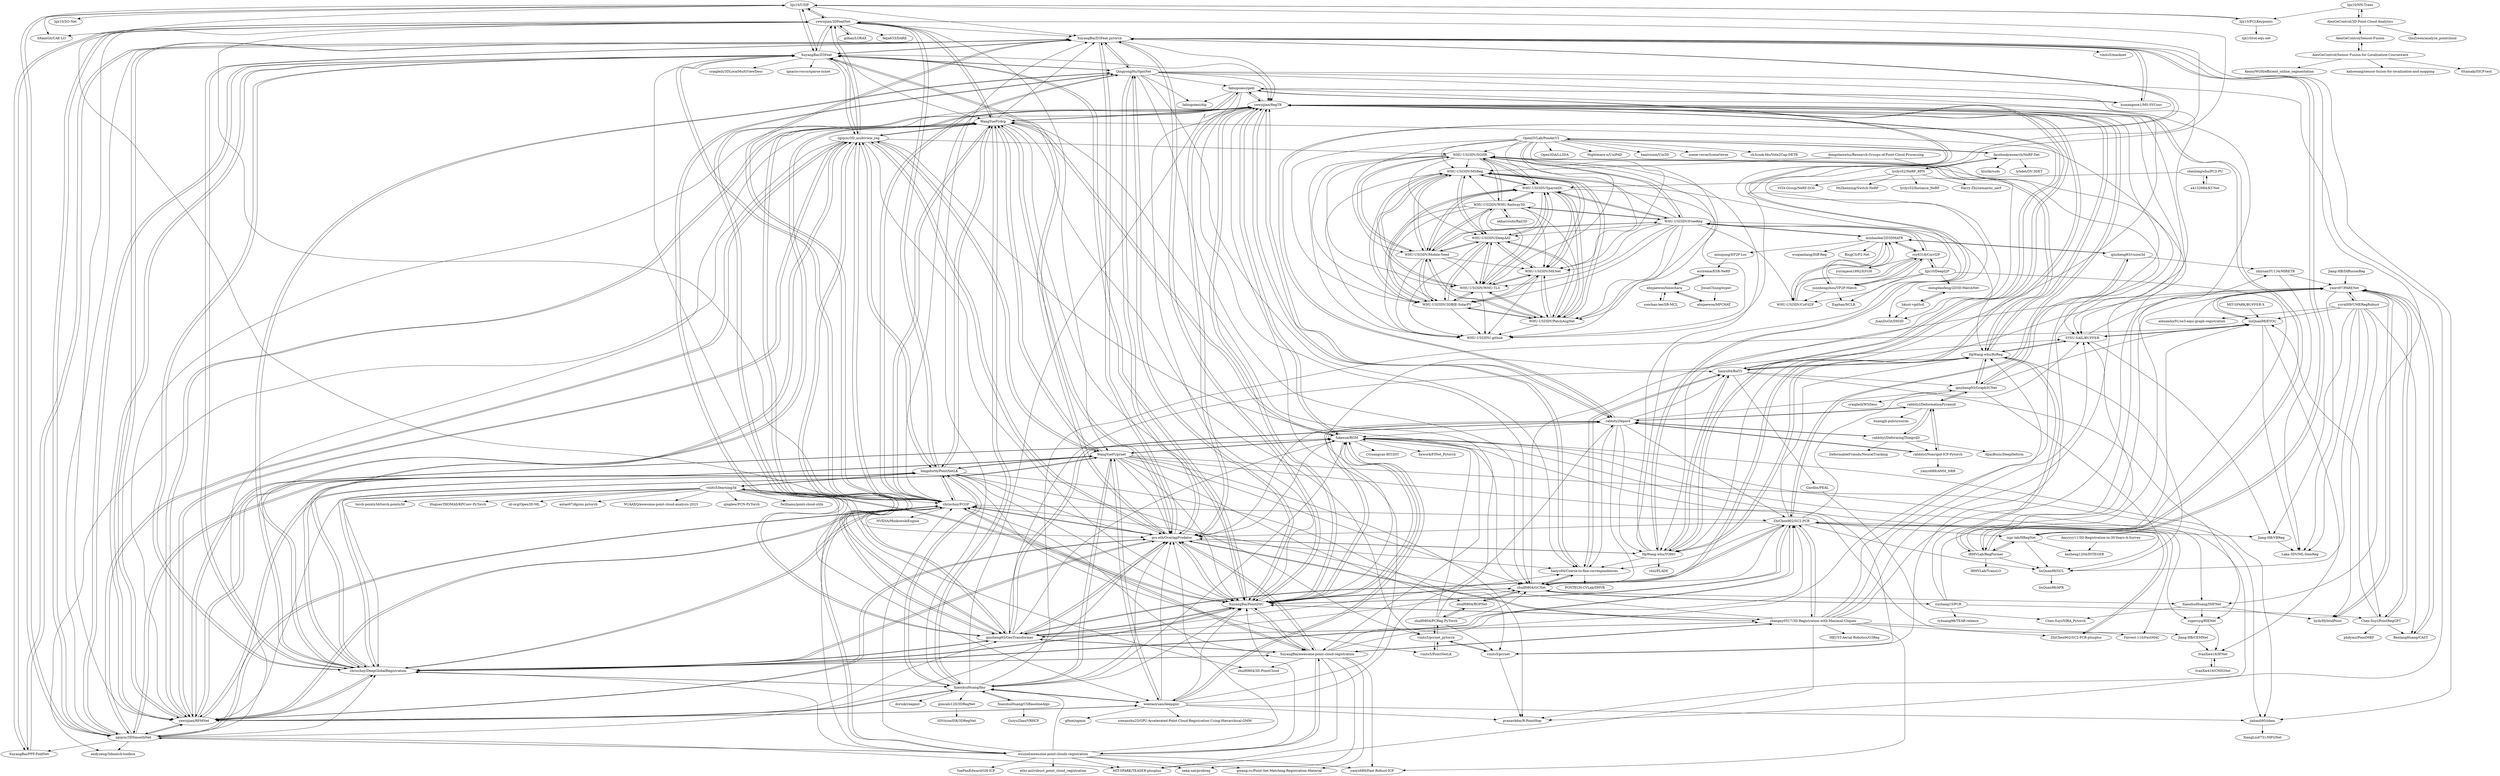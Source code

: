 digraph G {
"lijx10/USIP" -> "yewzijian/3DFeatNet"
"lijx10/USIP" -> "lijx10/PCLKeypoints"
"lijx10/USIP" -> "XuyangBai/D3Feat.pytorch"
"lijx10/USIP" -> "XuyangBai/D3Feat"
"lijx10/USIP" -> "JuanDuGit/DH3D" ["e"=1]
"lijx10/USIP" -> "chrischoy/FCGF"
"lijx10/USIP" -> "lijx10/SO-Net" ["e"=1]
"lijx10/USIP" -> "SRainGit/CAE-LO"
"lijx10/USIP" -> "zgojcic/3DSmoothNet"
"WangYueFt/dcp" -> "hmgoforth/PointNetLK"
"WangYueFt/dcp" -> "WangYueFt/prnet"
"WangYueFt/dcp" -> "yewzijian/RPMNet"
"WangYueFt/dcp" -> "fukexue/RGM"
"WangYueFt/dcp" -> "prs-eth/OverlapPredator"
"WangYueFt/dcp" -> "chrischoy/DeepGlobalRegistration"
"WangYueFt/dcp" -> "yewzijian/3DFeatNet"
"WangYueFt/dcp" -> "yewzijian/RegTR"
"WangYueFt/dcp" -> "chrischoy/FCGF"
"WangYueFt/dcp" -> "XuyangBai/PointDSC"
"WangYueFt/dcp" -> "vinits5/pcrnet"
"WangYueFt/dcp" -> "XiaoshuiHuang/fmr"
"WangYueFt/dcp" -> "XuyangBai/D3Feat.pytorch"
"WangYueFt/dcp" -> "vinits5/pcrnet_pytorch"
"WangYueFt/dcp" -> "zgojcic/3D_multiview_reg"
"WangYueFt/prnet" -> "WangYueFt/dcp"
"WangYueFt/prnet" -> "wentaoyuan/deepgmr"
"WangYueFt/prnet" -> "jiahaoli95/idam"
"WangYueFt/prnet" -> "XiaoshuiHuang/fmr"
"WangYueFt/prnet" -> "fukexue/RGM"
"WangYueFt/prnet" -> "yewzijian/RPMNet"
"WangYueFt/prnet" -> "zhulf0804/ROPNet"
"WangYueFt/prnet" -> "pranavkdm/R-PointHop"
"WangYueFt/prnet" -> "hmgoforth/PointNetLK"
"WangYueFt/prnet" -> "prs-eth/OverlapPredator"
"WangYueFt/prnet" -> "chrischoy/DeepGlobalRegistration"
"WangYueFt/prnet" -> "zhulf0804/GCNet"
"WangYueFt/prnet" -> "XuyangBai/PointDSC"
"WangYueFt/prnet" -> "zgojcic/3D_multiview_reg"
"WangYueFt/prnet" -> "Jiang-HB/CEMNet"
"zgojcic/3DSmoothNet" -> "chrischoy/FCGF"
"zgojcic/3DSmoothNet" -> "andyzeng/3dmatch-toolbox" ["e"=1]
"zgojcic/3DSmoothNet" -> "yewzijian/3DFeatNet"
"zgojcic/3DSmoothNet" -> "zgojcic/3D_multiview_reg"
"zgojcic/3DSmoothNet" -> "hmgoforth/PointNetLK"
"zgojcic/3DSmoothNet" -> "XuyangBai/D3Feat"
"zgojcic/3DSmoothNet" -> "MIT-SPARK/TEASER-plusplus" ["e"=1]
"zgojcic/3DSmoothNet" -> "prs-eth/OverlapPredator"
"zgojcic/3DSmoothNet" -> "yewzijian/RPMNet"
"zgojcic/3DSmoothNet" -> "WangYueFt/dcp"
"zgojcic/3DSmoothNet" -> "chrischoy/DeepGlobalRegistration"
"zgojcic/3DSmoothNet" -> "XuyangBai/D3Feat.pytorch"
"zgojcic/3DSmoothNet" -> "lijx10/USIP"
"zgojcic/3DSmoothNet" -> "XuyangBai/PPF-FoldNet"
"zgojcic/3DSmoothNet" -> "wsunid/awesome-point-clouds-registration"
"hmgoforth/PointNetLK" -> "WangYueFt/dcp"
"hmgoforth/PointNetLK" -> "yewzijian/RPMNet"
"hmgoforth/PointNetLK" -> "yewzijian/3DFeatNet"
"hmgoforth/PointNetLK" -> "WangYueFt/prnet"
"hmgoforth/PointNetLK" -> "chrischoy/DeepGlobalRegistration"
"hmgoforth/PointNetLK" -> "zgojcic/3DSmoothNet"
"hmgoforth/PointNetLK" -> "chrischoy/FCGF"
"hmgoforth/PointNetLK" -> "zgojcic/3D_multiview_reg"
"hmgoforth/PointNetLK" -> "vinits5/pcrnet_pytorch"
"hmgoforth/PointNetLK" -> "XuyangBai/PointDSC"
"hmgoforth/PointNetLK" -> "XiaoshuiHuang/fmr"
"hmgoforth/PointNetLK" -> "prs-eth/OverlapPredator"
"hmgoforth/PointNetLK" -> "vinits5/pcrnet"
"hmgoforth/PointNetLK" -> "vinits5/PointNetLK"
"hmgoforth/PointNetLK" -> "vinits5/learning3d"
"yewzijian/3DFeatNet" -> "gilbaz/LORAX"
"yewzijian/3DFeatNet" -> "lijx10/USIP"
"yewzijian/3DFeatNet" -> "JuanDuGit/DH3D" ["e"=1]
"yewzijian/3DFeatNet" -> "hmgoforth/PointNetLK"
"yewzijian/3DFeatNet" -> "WangYueFt/dcp"
"yewzijian/3DFeatNet" -> "zgojcic/3DSmoothNet"
"yewzijian/3DFeatNet" -> "felja633/DARE" ["e"=1]
"yewzijian/3DFeatNet" -> "XuyangBai/D3Feat"
"yewzijian/3DFeatNet" -> "XuyangBai/PPF-FoldNet"
"yewzijian/3DFeatNet" -> "WangYueFt/prnet"
"yewzijian/3DFeatNet" -> "chrischoy/FCGF"
"yewzijian/3DFeatNet" -> "XuyangBai/D3Feat.pytorch"
"yewzijian/3DFeatNet" -> "yewzijian/RPMNet"
"yewzijian/3DFeatNet" -> "SRainGit/CAE-LO"
"yewzijian/3DFeatNet" -> "zgojcic/3D_multiview_reg"
"goncalo120/3DRegNet" -> "3DVisionISR/3DRegNet"
"vinits5/pcrnet" -> "vinits5/pcrnet_pytorch"
"vinits5/pcrnet" -> "pranavkdm/R-PointHop"
"XuyangBai/PPF-FoldNet" -> "XuyangBai/D3Feat.pytorch"
"XuyangBai/PPF-FoldNet" -> "yewzijian/3DFeatNet"
"chrischoy/FCGF" -> "chrischoy/DeepGlobalRegistration"
"chrischoy/FCGF" -> "prs-eth/OverlapPredator"
"chrischoy/FCGF" -> "XuyangBai/D3Feat"
"chrischoy/FCGF" -> "XuyangBai/PointDSC"
"chrischoy/FCGF" -> "zgojcic/3D_multiview_reg"
"chrischoy/FCGF" -> "zgojcic/3DSmoothNet"
"chrischoy/FCGF" -> "yewzijian/RPMNet"
"chrischoy/FCGF" -> "XuyangBai/D3Feat.pytorch"
"chrischoy/FCGF" -> "qinzheng93/GeoTransformer"
"chrischoy/FCGF" -> "QingyongHu/SpinNet"
"chrischoy/FCGF" -> "yewzijian/RegTR"
"chrischoy/FCGF" -> "WangYueFt/dcp"
"chrischoy/FCGF" -> "NVIDIA/MinkowskiEngine" ["e"=1]
"chrischoy/FCGF" -> "hmgoforth/PointNetLK"
"chrischoy/FCGF" -> "ZhiChen902/SC2-PCR"
"jiahaoli95/idam" -> "XiangLiu0731/MFGNet" ["e"=1]
"chrischoy/DeepGlobalRegistration" -> "chrischoy/FCGF"
"chrischoy/DeepGlobalRegistration" -> "prs-eth/OverlapPredator"
"chrischoy/DeepGlobalRegistration" -> "zgojcic/3D_multiview_reg"
"chrischoy/DeepGlobalRegistration" -> "XuyangBai/PointDSC"
"chrischoy/DeepGlobalRegistration" -> "yewzijian/RPMNet"
"chrischoy/DeepGlobalRegistration" -> "QingyongHu/SpinNet"
"chrischoy/DeepGlobalRegistration" -> "qinzheng93/GeoTransformer"
"chrischoy/DeepGlobalRegistration" -> "XiaoshuiHuang/fmr"
"chrischoy/DeepGlobalRegistration" -> "WangYueFt/dcp"
"chrischoy/DeepGlobalRegistration" -> "XuyangBai/D3Feat.pytorch"
"chrischoy/DeepGlobalRegistration" -> "XuyangBai/awesome-point-cloud-registration"
"chrischoy/DeepGlobalRegistration" -> "hmgoforth/PointNetLK"
"chrischoy/DeepGlobalRegistration" -> "XuyangBai/D3Feat"
"chrischoy/DeepGlobalRegistration" -> "WangYueFt/prnet"
"chrischoy/DeepGlobalRegistration" -> "ZhiChen902/SC2-PCR"
"XuyangBai/D3Feat.pytorch" -> "XuyangBai/D3Feat"
"XuyangBai/D3Feat.pytorch" -> "QingyongHu/SpinNet"
"XuyangBai/D3Feat.pytorch" -> "XuyangBai/PointDSC"
"XuyangBai/D3Feat.pytorch" -> "humanpose1/MS-SVConv"
"XuyangBai/D3Feat.pytorch" -> "XuyangBai/PPF-FoldNet"
"XuyangBai/D3Feat.pytorch" -> "chrischoy/FCGF"
"XuyangBai/D3Feat.pytorch" -> "ispc-lab/HRegNet"
"XuyangBai/D3Feat.pytorch" -> "prs-eth/OverlapPredator"
"XuyangBai/D3Feat.pytorch" -> "XiaoshuiHuang/IMFNet"
"XuyangBai/D3Feat.pytorch" -> "vinits5/masknet"
"XuyangBai/D3Feat.pytorch" -> "yewzijian/RPMNet"
"XuyangBai/D3Feat.pytorch" -> "chrischoy/DeepGlobalRegistration"
"XuyangBai/D3Feat.pytorch" -> "yewzijian/RegTR"
"XuyangBai/D3Feat.pytorch" -> "jiahaoli95/idam"
"XuyangBai/D3Feat.pytorch" -> "rabbityl/lepard"
"AlexGeControl/3D-Point-Cloud-Analytics" -> "lijx10/NN-Trees"
"AlexGeControl/3D-Point-Cloud-Analytics" -> "AlexGeControl/Sensor-Fusion"
"AlexGeControl/3D-Point-Cloud-Analytics" -> "QinZiwen/analyze_pointcloud"
"mengdanfeng/2D3D-MatchNet" -> "hkust-vgd/lcd"
"yewzijian/RPMNet" -> "WangYueFt/dcp"
"yewzijian/RPMNet" -> "prs-eth/OverlapPredator"
"yewzijian/RPMNet" -> "fukexue/RGM"
"yewzijian/RPMNet" -> "chrischoy/FCGF"
"yewzijian/RPMNet" -> "chrischoy/DeepGlobalRegistration"
"yewzijian/RPMNet" -> "zgojcic/3D_multiview_reg"
"yewzijian/RPMNet" -> "WangYueFt/prnet"
"yewzijian/RPMNet" -> "XiaoshuiHuang/fmr"
"yewzijian/RPMNet" -> "hmgoforth/PointNetLK"
"yewzijian/RPMNet" -> "XuyangBai/D3Feat"
"yewzijian/RPMNet" -> "XuyangBai/D3Feat.pytorch"
"yewzijian/RPMNet" -> "yewzijian/RegTR"
"yewzijian/RPMNet" -> "wentaoyuan/deepgmr"
"yewzijian/RPMNet" -> "qinzheng93/GeoTransformer"
"yewzijian/RPMNet" -> "zgojcic/3DSmoothNet"
"zgojcic/3D_multiview_reg" -> "chrischoy/DeepGlobalRegistration"
"zgojcic/3D_multiview_reg" -> "chrischoy/FCGF"
"zgojcic/3D_multiview_reg" -> "yewzijian/RPMNet"
"zgojcic/3D_multiview_reg" -> "prs-eth/OverlapPredator"
"zgojcic/3D_multiview_reg" -> "zgojcic/3DSmoothNet"
"zgojcic/3D_multiview_reg" -> "andyzeng/3dmatch-toolbox" ["e"=1]
"zgojcic/3D_multiview_reg" -> "WangYueFt/prnet"
"zgojcic/3D_multiview_reg" -> "WHU-USI3DV/SGHR"
"zgojcic/3D_multiview_reg" -> "hmgoforth/PointNetLK"
"zgojcic/3D_multiview_reg" -> "WangYueFt/dcp"
"zgojcic/3D_multiview_reg" -> "yewzijian/3DFeatNet"
"zgojcic/3D_multiview_reg" -> "XuyangBai/D3Feat"
"zgojcic/3D_multiview_reg" -> "XuyangBai/PointDSC"
"zgojcic/3D_multiview_reg" -> "wsunid/awesome-point-clouds-registration"
"zgojcic/3D_multiview_reg" -> "XuyangBai/awesome-point-cloud-registration"
"vinits5/pcrnet_pytorch" -> "vinits5/pcrnet"
"vinits5/pcrnet_pytorch" -> "vinits5/PointNetLK"
"vinits5/pcrnet_pytorch" -> "zhulf0804/PCReg.PyTorch"
"wentaoyuan/deepgmr" -> "WangYueFt/prnet"
"wentaoyuan/deepgmr" -> "jiahaoli95/idam"
"wentaoyuan/deepgmr" -> "pranavkdm/R-PointHop"
"wentaoyuan/deepgmr" -> "XiaoshuiHuang/fmr"
"wentaoyuan/deepgmr" -> "fukexue/RGM"
"wentaoyuan/deepgmr" -> "XuyangBai/PointDSC"
"wentaoyuan/deepgmr" -> "gfmei/ogmm"
"wentaoyuan/deepgmr" -> "somanshu25/GPU-Accelerated-Point-Cloud-Registration-Using-Hierarchical-GMM" ["e"=1]
"wentaoyuan/deepgmr" -> "yewzijian/RPMNet"
"wentaoyuan/deepgmr" -> "rabbityl/lepard"
"wentaoyuan/deepgmr" -> "yewzijian/RegTR"
"wentaoyuan/deepgmr" -> "prs-eth/OverlapPredator"
"vinits5/learning3d" -> "XuyangBai/awesome-point-cloud-registration"
"vinits5/learning3d" -> "torch-points3d/torch-points3d" ["e"=1]
"vinits5/learning3d" -> "hmgoforth/PointNetLK"
"vinits5/learning3d" -> "wentaoyuan/deepgmr"
"vinits5/learning3d" -> "yewzijian/RPMNet"
"vinits5/learning3d" -> "prs-eth/OverlapPredator"
"vinits5/learning3d" -> "chrischoy/DeepGlobalRegistration"
"vinits5/learning3d" -> "HuguesTHOMAS/KPConv-PyTorch" ["e"=1]
"vinits5/learning3d" -> "zhulf0804/3D-PointCloud" ["e"=1]
"vinits5/learning3d" -> "chrischoy/FCGF"
"vinits5/learning3d" -> "isl-org/Open3D-ML" ["e"=1]
"vinits5/learning3d" -> "antao97/dgcnn.pytorch" ["e"=1]
"vinits5/learning3d" -> "NUAAXQ/awesome-point-cloud-analysis-2023" ["e"=1]
"vinits5/learning3d" -> "qinglew/PCN-PyTorch" ["e"=1]
"vinits5/learning3d" -> "fwilliams/point-cloud-utils" ["e"=1]
"qinzheng93/vision3d" -> "minhaolee/2D3DMATR"
"qinzheng93/vision3d" -> "qinzheng93/GraphSCNet"
"qinzheng93/vision3d" -> "zhiyuanYU134/MIRETR"
"XuyangBai/D3Feat" -> "XuyangBai/D3Feat.pytorch"
"XuyangBai/D3Feat" -> "chrischoy/FCGF"
"XuyangBai/D3Feat" -> "QingyongHu/SpinNet"
"XuyangBai/D3Feat" -> "XuyangBai/PointDSC"
"XuyangBai/D3Feat" -> "yewzijian/RPMNet"
"XuyangBai/D3Feat" -> "yewzijian/3DFeatNet"
"XuyangBai/D3Feat" -> "prs-eth/OverlapPredator"
"XuyangBai/D3Feat" -> "chrischoy/DeepGlobalRegistration"
"XuyangBai/D3Feat" -> "zgojcic/3DSmoothNet"
"XuyangBai/D3Feat" -> "lijx10/USIP"
"XuyangBai/D3Feat" -> "craigleili/3DLocalMultiViewDesc"
"XuyangBai/D3Feat" -> "yewzijian/RegTR"
"XuyangBai/D3Feat" -> "zgojcic/3D_multiview_reg"
"XuyangBai/D3Feat" -> "ignacio-rocco/sparse-ncnet" ["e"=1]
"XuyangBai/D3Feat" -> "WangYueFt/dcp"
"dongzhenwhu/Research-Groups-of-Point-Cloud-Processing" -> "WHU-USI3DV/MSReg"
"dongzhenwhu/Research-Groups-of-Point-Cloud-Processing" -> "HpWang-whu/YOHO"
"XiaoshuiHuang/fmr" -> "XiaoshuiHuang/CSBaselineAlgo"
"XiaoshuiHuang/fmr" -> "WangYueFt/prnet"
"XiaoshuiHuang/fmr" -> "wentaoyuan/deepgmr"
"XiaoshuiHuang/fmr" -> "yewzijian/RPMNet"
"XiaoshuiHuang/fmr" -> "chrischoy/DeepGlobalRegistration"
"XiaoshuiHuang/fmr" -> "XuyangBai/PointDSC"
"XiaoshuiHuang/fmr" -> "yewzijian/RegTR"
"XiaoshuiHuang/fmr" -> "prs-eth/OverlapPredator"
"XiaoshuiHuang/fmr" -> "WangYueFt/dcp"
"XiaoshuiHuang/fmr" -> "liuQuan98/EYOC"
"XiaoshuiHuang/fmr" -> "XuyangBai/D3Feat.pytorch"
"XiaoshuiHuang/fmr" -> "fukexue/RGM"
"XiaoshuiHuang/fmr" -> "goncalo120/3DRegNet"
"XiaoshuiHuang/fmr" -> "dornik/reagent"
"XiaoshuiHuang/fmr" -> "hmgoforth/PointNetLK"
"vinits5/PointNetLK" -> "vinits5/pcrnet_pytorch"
"wsunid/awesome-point-clouds-registration" -> "XuyangBai/awesome-point-cloud-registration"
"wsunid/awesome-point-clouds-registration" -> "XuyangBai/PointDSC"
"wsunid/awesome-point-clouds-registration" -> "chrischoy/DeepGlobalRegistration"
"wsunid/awesome-point-clouds-registration" -> "gwang-cv/Point-Set-Matching-Registration-Material" ["e"=1]
"wsunid/awesome-point-clouds-registration" -> "prs-eth/OverlapPredator"
"wsunid/awesome-point-clouds-registration" -> "chrischoy/FCGF"
"wsunid/awesome-point-clouds-registration" -> "zgojcic/3DSmoothNet"
"wsunid/awesome-point-clouds-registration" -> "ethz-asl/robust_point_cloud_registration" ["e"=1]
"wsunid/awesome-point-clouds-registration" -> "zgojcic/3D_multiview_reg"
"wsunid/awesome-point-clouds-registration" -> "MIT-SPARK/TEASER-plusplus" ["e"=1]
"wsunid/awesome-point-clouds-registration" -> "XiaoshuiHuang/fmr"
"wsunid/awesome-point-clouds-registration" -> "XuyangBai/D3Feat"
"wsunid/awesome-point-clouds-registration" -> "neka-nat/probreg" ["e"=1]
"wsunid/awesome-point-clouds-registration" -> "YuePanEdward/GH-ICP" ["e"=1]
"wsunid/awesome-point-clouds-registration" -> "yaoyx689/Fast-Robust-ICP" ["e"=1]
"hkust-vgd/lcd" -> "mengdanfeng/2D3D-MatchNet"
"hkust-vgd/lcd" -> "JuanDuGit/DH3D" ["e"=1]
"lijx10/NN-Trees" -> "AlexGeControl/3D-Point-Cloud-Analytics"
"lijx10/NN-Trees" -> "lijx10/PCLKeypoints"
"lijx10/PCLKeypoints" -> "lijx10/USIP"
"lijx10/PCLKeypoints" -> "lijx10/rot-equ-net"
"XuyangBai/awesome-point-cloud-registration" -> "qinzheng93/GeoTransformer"
"XuyangBai/awesome-point-cloud-registration" -> "zhangxy0517/3D-Registration-with-Maximal-Cliques"
"XuyangBai/awesome-point-cloud-registration" -> "prs-eth/OverlapPredator"
"XuyangBai/awesome-point-cloud-registration" -> "MIT-SPARK/TEASER-plusplus" ["e"=1]
"XuyangBai/awesome-point-cloud-registration" -> "chrischoy/DeepGlobalRegistration"
"XuyangBai/awesome-point-cloud-registration" -> "XuyangBai/PointDSC"
"XuyangBai/awesome-point-cloud-registration" -> "yewzijian/RegTR"
"XuyangBai/awesome-point-cloud-registration" -> "wsunid/awesome-point-clouds-registration"
"XuyangBai/awesome-point-cloud-registration" -> "neka-nat/probreg" ["e"=1]
"XuyangBai/awesome-point-cloud-registration" -> "chrischoy/FCGF"
"XuyangBai/awesome-point-cloud-registration" -> "ZhiChen902/SC2-PCR"
"XuyangBai/awesome-point-cloud-registration" -> "gwang-cv/Point-Set-Matching-Registration-Material" ["e"=1]
"XuyangBai/awesome-point-cloud-registration" -> "zhulf0804/3D-PointCloud" ["e"=1]
"XuyangBai/awesome-point-cloud-registration" -> "vinits5/learning3d"
"XuyangBai/awesome-point-cloud-registration" -> "yaoyx689/Fast-Robust-ICP" ["e"=1]
"QingyongHu/SpinNet" -> "prs-eth/OverlapPredator"
"QingyongHu/SpinNet" -> "XuyangBai/D3Feat.pytorch"
"QingyongHu/SpinNet" -> "XuyangBai/PointDSC"
"QingyongHu/SpinNet" -> "XuyangBai/D3Feat"
"QingyongHu/SpinNet" -> "chrischoy/DeepGlobalRegistration"
"QingyongHu/SpinNet" -> "qinzheng93/GeoTransformer"
"QingyongHu/SpinNet" -> "chrischoy/FCGF"
"QingyongHu/SpinNet" -> "SYSU-SAIL/BUFFER"
"QingyongHu/SpinNet" -> "yewzijian/RegTR"
"QingyongHu/SpinNet" -> "haoyu94/Coarse-to-fine-correspondences"
"QingyongHu/SpinNet" -> "HpWang-whu/YOHO"
"QingyongHu/SpinNet" -> "fabiopoiesi/gedi"
"QingyongHu/SpinNet" -> "fabiopoiesi/dip"
"QingyongHu/SpinNet" -> "pranavkdm/R-PointHop"
"QingyongHu/SpinNet" -> "zhulf0804/GCNet"
"prs-eth/OverlapPredator" -> "qinzheng93/GeoTransformer"
"prs-eth/OverlapPredator" -> "XuyangBai/PointDSC"
"prs-eth/OverlapPredator" -> "chrischoy/DeepGlobalRegistration"
"prs-eth/OverlapPredator" -> "yewzijian/RegTR"
"prs-eth/OverlapPredator" -> "chrischoy/FCGF"
"prs-eth/OverlapPredator" -> "QingyongHu/SpinNet"
"prs-eth/OverlapPredator" -> "yewzijian/RPMNet"
"prs-eth/OverlapPredator" -> "zhangxy0517/3D-Registration-with-Maximal-Cliques"
"prs-eth/OverlapPredator" -> "XuyangBai/awesome-point-cloud-registration"
"prs-eth/OverlapPredator" -> "zgojcic/3D_multiview_reg"
"prs-eth/OverlapPredator" -> "XuyangBai/D3Feat.pytorch"
"prs-eth/OverlapPredator" -> "WangYueFt/dcp"
"prs-eth/OverlapPredator" -> "haoyu94/Coarse-to-fine-correspondences"
"prs-eth/OverlapPredator" -> "HpWang-whu/YOHO"
"prs-eth/OverlapPredator" -> "XuyangBai/D3Feat"
"XuyangBai/PointDSC" -> "prs-eth/OverlapPredator"
"XuyangBai/PointDSC" -> "yewzijian/RegTR"
"XuyangBai/PointDSC" -> "ZhiChen902/SC2-PCR"
"XuyangBai/PointDSC" -> "chrischoy/DeepGlobalRegistration"
"XuyangBai/PointDSC" -> "qinzheng93/GeoTransformer"
"XuyangBai/PointDSC" -> "XuyangBai/D3Feat.pytorch"
"XuyangBai/PointDSC" -> "chrischoy/FCGF"
"XuyangBai/PointDSC" -> "zhangxy0517/3D-Registration-with-Maximal-Cliques"
"XuyangBai/PointDSC" -> "QingyongHu/SpinNet"
"XuyangBai/PointDSC" -> "XuyangBai/D3Feat"
"XuyangBai/PointDSC" -> "SYSU-SAIL/BUFFER"
"XuyangBai/PointDSC" -> "zhulf0804/GCNet"
"XuyangBai/PointDSC" -> "rabbityl/lepard"
"XuyangBai/PointDSC" -> "fukexue/RGM"
"XuyangBai/PointDSC" -> "XuyangBai/awesome-point-cloud-registration"
"fabiopoiesi/gedi" -> "humanpose1/MS-SVConv"
"fabiopoiesi/gedi" -> "HpWang-whu/YOHO"
"fabiopoiesi/gedi" -> "yewzijian/RegTR"
"fabiopoiesi/gedi" -> "zhulf0804/GCNet"
"fabiopoiesi/gedi" -> "fabiopoiesi/dip"
"fabiopoiesi/gedi" -> "qinzheng93/GeoTransformer"
"fabiopoiesi/gedi" -> "IRMVLab/RegFormer"
"fabiopoiesi/gedi" -> "XuyangBai/PointDSC"
"HpWang-whu/YOHO" -> "HpWang-whu/RoReg"
"HpWang-whu/YOHO" -> "haoyu94/RoITr"
"HpWang-whu/YOHO" -> "fabiopoiesi/gedi"
"HpWang-whu/YOHO" -> "yewzijian/RegTR"
"HpWang-whu/YOHO" -> "WHU-USI3DV/MSReg"
"HpWang-whu/YOHO" -> "chsl/PLADE" ["e"=1]
"HpWang-whu/YOHO" -> "WHU-USI3DV/SGHR"
"HpWang-whu/YOHO" -> "prs-eth/OverlapPredator"
"HpWang-whu/YOHO" -> "haoyu94/Coarse-to-fine-correspondences"
"fukexue/RGM" -> "pranavkdm/R-PointHop"
"fukexue/RGM" -> "yewzijian/RegTR"
"fukexue/RGM" -> "yewzijian/RPMNet"
"fukexue/RGM" -> "WangYueFt/prnet"
"fukexue/RGM" -> "wentaoyuan/deepgmr"
"fukexue/RGM" -> "WangYueFt/dcp"
"fukexue/RGM" -> "CGuangyan-BIT/DIT"
"fukexue/RGM" -> "XuyangBai/PointDSC"
"fukexue/RGM" -> "jiahaoli95/idam"
"fukexue/RGM" -> "zhulf0804/GCNet"
"fukexue/RGM" -> "supersyq/RIENet"
"fukexue/RGM" -> "prs-eth/OverlapPredator"
"fukexue/RGM" -> "hxwork/FINet_Pytorch" ["e"=1]
"fukexue/RGM" -> "vinits5/pcrnet"
"fukexue/RGM" -> "XiaoshuiHuang/IMFNet"
"ispc-lab/HRegNet" -> "liuQuan98/GCL"
"ispc-lab/HRegNet" -> "IRMVLab/RegFormer"
"ispc-lab/HRegNet" -> "kezheng1204/INTEGER"
"ispc-lab/HRegNet" -> "XuyangBai/D3Feat.pytorch"
"lijx10/DeepI2P" -> "rsy6318/CorrI2P"
"lijx10/DeepI2P" -> "WHU-USI3DV/CoFiI2P"
"lijx10/DeepI2P" -> "mengdanfeng/2D3D-MatchNet"
"lijx10/DeepI2P" -> "junshengzhou/VP2P-Match"
"lijx10/DeepI2P" -> "ispc-lab/HRegNet"
"lijx10/DeepI2P" -> "WHU-USI3DV/FreeReg"
"zhulf0804/PCReg.PyTorch" -> "zhulf0804/ROPNet"
"zhulf0804/PCReg.PyTorch" -> "vinits5/pcrnet_pytorch"
"zhulf0804/PCReg.PyTorch" -> "zhulf0804/GCNet"
"zhulf0804/PCReg.PyTorch" -> "WangYueFt/dcp"
"zhulf0804/PCReg.PyTorch" -> "vinits5/pcrnet"
"zhulf0804/PCReg.PyTorch" -> "fukexue/RGM"
"rabbityl/DeformingThings4D" -> "rabbityl/lepard"
"rabbityl/DeformingThings4D" -> "rabbityl/DeformationPyramid"
"rabbityl/DeformingThings4D" -> "AljazBozic/DeepDeform" ["e"=1]
"rabbityl/DeformingThings4D" -> "rabbityl/Nonrigid-ICP-Pytorch"
"rabbityl/DeformingThings4D" -> "DeformableFriends/NeuralTracking" ["e"=1]
"AlexGeControl/Sensor-Fusion" -> "AlexGeControl/Sensor-Fusion-for-Localization-Courseware"
"XiaoshuiHuang/CSBaselineAlgo" -> "XiaoshuiHuang/fmr"
"XiaoshuiHuang/CSBaselineAlgo" -> "GuiyuZhao/VRHCF"
"humanpose1/MS-SVConv" -> "fabiopoiesi/gedi"
"humanpose1/MS-SVConv" -> "XuyangBai/D3Feat.pytorch"
"Jiang-HB/CEMNet" -> "IvanXie416/IFNet"
"haoyu94/Coarse-to-fine-correspondences" -> "haoyu94/RoITr"
"haoyu94/Coarse-to-fine-correspondences" -> "POSTECH-CVLab/DHVR" ["e"=1]
"haoyu94/Coarse-to-fine-correspondences" -> "yewzijian/RegTR"
"haoyu94/Coarse-to-fine-correspondences" -> "zhulf0804/GCNet"
"rabbityl/lepard" -> "rabbityl/DeformationPyramid"
"rabbityl/lepard" -> "rabbityl/Nonrigid-ICP-Pytorch"
"rabbityl/lepard" -> "rabbityl/DeformingThings4D"
"rabbityl/lepard" -> "yewzijian/RegTR"
"rabbityl/lepard" -> "XuyangBai/PointDSC"
"rabbityl/lepard" -> "haoyu94/Coarse-to-fine-correspondences"
"rabbityl/lepard" -> "qinzheng93/GeoTransformer"
"rabbityl/lepard" -> "zhulf0804/GCNet"
"rabbityl/lepard" -> "haoyu94/RoITr"
"rabbityl/lepard" -> "prs-eth/OverlapPredator"
"rabbityl/lepard" -> "XuyangBai/D3Feat.pytorch"
"rabbityl/lepard" -> "qinzheng93/GraphSCNet"
"rabbityl/lepard" -> "HpWang-whu/YOHO"
"rabbityl/lepard" -> "fukexue/RGM"
"rabbityl/lepard" -> "ZhiChen902/SC2-PCR"
"ZhiChen902/SC2-PCR" -> "zhangxy0517/3D-Registration-with-Maximal-Cliques"
"ZhiChen902/SC2-PCR" -> "ZhiChen902/SC2-PCR-plusplus"
"ZhiChen902/SC2-PCR" -> "XuyangBai/PointDSC"
"ZhiChen902/SC2-PCR" -> "yewzijian/RegTR"
"ZhiChen902/SC2-PCR" -> "liuQuan98/GCL"
"ZhiChen902/SC2-PCR" -> "Jiang-HB/VBReg"
"ZhiChen902/SC2-PCR" -> "Forrest-110/FastMAC" ["e"=1]
"ZhiChen902/SC2-PCR" -> "SYSU-SAIL/BUFFER"
"ZhiChen902/SC2-PCR" -> "qinzheng93/GeoTransformer"
"ZhiChen902/SC2-PCR" -> "zhulf0804/GCNet"
"ZhiChen902/SC2-PCR" -> "haoyu94/Coarse-to-fine-correspondences"
"ZhiChen902/SC2-PCR" -> "HpWang-whu/RoReg"
"ZhiChen902/SC2-PCR" -> "prs-eth/OverlapPredator"
"ZhiChen902/SC2-PCR" -> "ispc-lab/HRegNet"
"ZhiChen902/SC2-PCR" -> "chrischoy/DeepGlobalRegistration"
"yewzijian/RegTR" -> "prs-eth/OverlapPredator"
"yewzijian/RegTR" -> "XuyangBai/PointDSC"
"yewzijian/RegTR" -> "fukexue/RGM"
"yewzijian/RegTR" -> "qinzheng93/GeoTransformer"
"yewzijian/RegTR" -> "ZhiChen902/SC2-PCR"
"yewzijian/RegTR" -> "zhulf0804/GCNet"
"yewzijian/RegTR" -> "SYSU-SAIL/BUFFER"
"yewzijian/RegTR" -> "rabbityl/lepard"
"yewzijian/RegTR" -> "haoyu94/Coarse-to-fine-correspondences"
"yewzijian/RegTR" -> "HpWang-whu/RoReg"
"yewzijian/RegTR" -> "haoyu94/RoITr"
"yewzijian/RegTR" -> "IRMVLab/RegFormer"
"yewzijian/RegTR" -> "HpWang-whu/YOHO"
"yewzijian/RegTR" -> "fabiopoiesi/gedi"
"yewzijian/RegTR" -> "WangYueFt/dcp"
"qinzheng93/GeoTransformer" -> "prs-eth/OverlapPredator"
"qinzheng93/GeoTransformer" -> "zhangxy0517/3D-Registration-with-Maximal-Cliques"
"qinzheng93/GeoTransformer" -> "XuyangBai/awesome-point-cloud-registration"
"qinzheng93/GeoTransformer" -> "XuyangBai/PointDSC"
"qinzheng93/GeoTransformer" -> "yewzijian/RegTR"
"qinzheng93/GeoTransformer" -> "chrischoy/DeepGlobalRegistration"
"qinzheng93/GeoTransformer" -> "chrischoy/FCGF"
"qinzheng93/GeoTransformer" -> "ZhiChen902/SC2-PCR"
"qinzheng93/GeoTransformer" -> "QingyongHu/SpinNet"
"qinzheng93/GeoTransformer" -> "rabbityl/lepard"
"qinzheng93/GeoTransformer" -> "fabiopoiesi/gedi"
"qinzheng93/GeoTransformer" -> "fukexue/RGM"
"qinzheng93/GeoTransformer" -> "haoyu94/RoITr"
"qinzheng93/GeoTransformer" -> "zhulf0804/GCNet"
"qinzheng93/GeoTransformer" -> "haoyu94/Coarse-to-fine-correspondences"
"rabbityl/DeformationPyramid" -> "rabbityl/Nonrigid-ICP-Pytorch"
"rabbityl/DeformationPyramid" -> "rabbityl/lepard"
"rabbityl/DeformationPyramid" -> "qinzheng93/GraphSCNet"
"rabbityl/DeformationPyramid" -> "rabbityl/DeformingThings4D"
"rabbityl/DeformationPyramid" -> "huangjh-pub/synorim" ["e"=1]
"zhulf0804/ROPNet" -> "zhulf0804/GCNet"
"zhulf0804/ROPNet" -> "zhulf0804/PCReg.PyTorch"
"zhulf0804/GCNet" -> "zhulf0804/ROPNet"
"zhulf0804/GCNet" -> "yewzijian/RegTR"
"zhulf0804/GCNet" -> "haoyu94/Coarse-to-fine-correspondences"
"zhulf0804/GCNet" -> "XuyangBai/PointDSC"
"zhulf0804/GCNet" -> "yxzhang15/PCR"
"zhulf0804/GCNet" -> "yaorz97/PARENet"
"zhulf0804/GCNet" -> "XiaoshuiHuang/IMFNet"
"rabbityl/Nonrigid-ICP-Pytorch" -> "rabbityl/DeformationPyramid"
"rabbityl/Nonrigid-ICP-Pytorch" -> "rabbityl/lepard"
"rabbityl/Nonrigid-ICP-Pytorch" -> "yaoyx689/AMM_NRR" ["e"=1]
"AlexGeControl/Sensor-Fusion-for-Localization-Courseware" -> "kahowang/sensor-fusion-for-localization-and-mapping" ["e"=1]
"AlexGeControl/Sensor-Fusion-for-Localization-Courseware" -> "AlexGeControl/Sensor-Fusion"
"AlexGeControl/Sensor-Fusion-for-Localization-Courseware" -> "tttamaki/SICP-test"
"AlexGeControl/Sensor-Fusion-for-Localization-Courseware" -> "KennyWGH/efficient_online_segmentation" ["e"=1]
"supersyq/RIENet" -> "Jiang-HB/CEMNet"
"supersyq/RIENet" -> "IvanXie416/IFNet"
"chenlongwhu/PC2-PU" -> "a4152684/KT-Net"
"chenlongwhu/PC2-PU" -> "WHU-USI3DV/SparseDC"
"HpWang-whu/RoReg" -> "HpWang-whu/YOHO"
"HpWang-whu/RoReg" -> "WHU-USI3DV/SGHR"
"HpWang-whu/RoReg" -> "liuQuan98/GCL"
"HpWang-whu/RoReg" -> "haoyu94/RoITr"
"HpWang-whu/RoReg" -> "SYSU-SAIL/BUFFER"
"HpWang-whu/RoReg" -> "qinzheng93/GraphSCNet"
"HpWang-whu/RoReg" -> "IRMVLab/RegFormer"
"HpWang-whu/RoReg" -> "yewzijian/RegTR"
"qinzheng93/GraphSCNet" -> "rabbityl/DeformationPyramid"
"qinzheng93/GraphSCNet" -> "liuQuan98/GCL"
"qinzheng93/GraphSCNet" -> "craigleili/WSDesc"
"qinzheng93/GraphSCNet" -> "liuQuan98/EYOC"
"qinzheng93/GraphSCNet" -> "qinzheng93/vision3d"
"qinzheng93/GraphSCNet" -> "HpWang-whu/RoReg"
"minhaolee/2D3DMATR" -> "WHU-USI3DV/CoFiI2P"
"minhaolee/2D3DMATR" -> "junshengzhou/VP2P-Match"
"minhaolee/2D3DMATR" -> "qinzheng93/vision3d"
"minhaolee/2D3DMATR" -> "rsy6318/CorrI2P"
"minhaolee/2D3DMATR" -> "wuqianliang/Diff-Reg"
"minhaolee/2D3DMATR" -> "WHU-USI3DV/FreeReg"
"minhaolee/2D3DMATR" -> "minnjung/EP2P-Loc"
"minhaolee/2D3DMATR" -> "BingCS/P2-Net"
"XiaoshuiHuang/IMFNet" -> "supersyq/RIENet"
"XiaoshuiHuang/IMFNet" -> "Chen-Suyi/SIRA_Pytorch"
"XiaoshuiHuang/IMFNet" -> "liyih/HybridPoint"
"rsy6318/CorrI2P" -> "lijx10/DeepI2P"
"rsy6318/CorrI2P" -> "WHU-USI3DV/CoFiI2P"
"rsy6318/CorrI2P" -> "junshengzhou/VP2P-Match"
"rsy6318/CorrI2P" -> "Eaphan/NCLR"
"rsy6318/CorrI2P" -> "yurimjeon1892/EFGH"
"rsy6318/CorrI2P" -> "WHU-USI3DV/FreeReg"
"rsy6318/CorrI2P" -> "minhaolee/2D3DMATR"
"a4152684/KT-Net" -> "chenlongwhu/PC2-PU"
"facebookresearch/NeRF-Det" -> "lyhdet/OV-3DET" ["e"=1]
"facebookresearch/NeRF-Det" -> "lyclyc52/NeRF_RPN"
"facebookresearch/NeRF-Det" -> "hturki/suds" ["e"=1]
"facebookresearch/NeRF-Det" -> "OpenGVLab/PonderV2"
"zhangxy0517/3D-Registration-with-Maximal-Cliques" -> "ZhiChen902/SC2-PCR"
"zhangxy0517/3D-Registration-with-Maximal-Cliques" -> "qinzheng93/GeoTransformer"
"zhangxy0517/3D-Registration-with-Maximal-Cliques" -> "Forrest-110/FastMAC" ["e"=1]
"zhangxy0517/3D-Registration-with-Maximal-Cliques" -> "XuyangBai/PointDSC"
"zhangxy0517/3D-Registration-with-Maximal-Cliques" -> "prs-eth/OverlapPredator"
"zhangxy0517/3D-Registration-with-Maximal-Cliques" -> "XuyangBai/awesome-point-cloud-registration"
"zhangxy0517/3D-Registration-with-Maximal-Cliques" -> "yewzijian/RegTR"
"zhangxy0517/3D-Registration-with-Maximal-Cliques" -> "WHU-USI3DV/SGHR"
"zhangxy0517/3D-Registration-with-Maximal-Cliques" -> "MIT-SPARK/TEASER-plusplus" ["e"=1]
"zhangxy0517/3D-Registration-with-Maximal-Cliques" -> "HKUST-Aerial-Robotics/G3Reg" ["e"=1]
"zhangxy0517/3D-Registration-with-Maximal-Cliques" -> "HpWang-whu/RoReg"
"zhangxy0517/3D-Registration-with-Maximal-Cliques" -> "chrischoy/FCGF"
"zhangxy0517/3D-Registration-with-Maximal-Cliques" -> "SYSU-SAIL/BUFFER"
"zhangxy0517/3D-Registration-with-Maximal-Cliques" -> "yaoyx689/Fast-Robust-ICP" ["e"=1]
"zhangxy0517/3D-Registration-with-Maximal-Cliques" -> "ZhiChen902/SC2-PCR-plusplus"
"Jiang-HB/VBReg" -> "Laka-3DV/ML-SemReg"
"haoyu94/RoITr" -> "haoyu94/Coarse-to-fine-correspondences"
"haoyu94/RoITr" -> "HpWang-whu/RoReg"
"haoyu94/RoITr" -> "Gardlin/PEAL"
"haoyu94/RoITr" -> "HpWang-whu/YOHO"
"haoyu94/RoITr" -> "yaorz97/PARENet"
"haoyu94/RoITr" -> "qinzheng93/GraphSCNet"
"haoyu94/RoITr" -> "supersyq/RIENet"
"haoyu94/RoITr" -> "yewzijian/RegTR"
"SYSU-SAIL/BUFFER" -> "liuQuan98/EYOC"
"SYSU-SAIL/BUFFER" -> "Jiang-HB/VBReg"
"SYSU-SAIL/BUFFER" -> "HpWang-whu/RoReg"
"SYSU-SAIL/BUFFER" -> "yaorz97/PARENet"
"WHU-USI3DV/SGHR" -> "WHU-USI3DV/WHU-TLS"
"WHU-USI3DV/SGHR" -> "WHU-USI3DV/MSReg"
"WHU-USI3DV/SGHR" -> "WHU-USI3DV/PatchAugNet"
"WHU-USI3DV/SGHR" -> "WHU-USI3DV/3DBIE-SolarPV"
"WHU-USI3DV/SGHR" -> "WHU-USI3DV/FreeReg"
"WHU-USI3DV/SGHR" -> "WHU-USI3DV/MENet"
"WHU-USI3DV/SGHR" -> "WHU-USI3DV/SparseDC"
"WHU-USI3DV/SGHR" -> "WHU-USI3DV/Mobile-Seed"
"WHU-USI3DV/SGHR" -> "WHU-USI3DV/DeepAAT"
"WHU-USI3DV/SGHR" -> "WHU-USI3DV/WHU-Railway3D"
"WHU-USI3DV/SGHR" -> "WHU-USI3DV/.github"
"WHU-USI3DV/SGHR" -> "HpWang-whu/RoReg"
"WHU-USI3DV/SGHR" -> "SYSU-SAIL/BUFFER"
"IRMVLab/RegFormer" -> "ispc-lab/HRegNet"
"IRMVLab/RegFormer" -> "liuQuan98/EYOC"
"IRMVLab/RegFormer" -> "HpWang-whu/RoReg"
"IRMVLab/RegFormer" -> "SYSU-SAIL/BUFFER"
"IRMVLab/RegFormer" -> "liuQuan98/GCL"
"IRMVLab/RegFormer" -> "yewzijian/RegTR"
"IRMVLab/RegFormer" -> "IRMVLab/TransLO"
"ZhiChen902/SC2-PCR-plusplus" -> "ZhiChen902/SC2-PCR"
"WHU-USI3DV/MENet" -> "WHU-USI3DV/WHU-TLS"
"WHU-USI3DV/MENet" -> "WHU-USI3DV/PatchAugNet"
"WHU-USI3DV/MENet" -> "WHU-USI3DV/DeepAAT"
"WHU-USI3DV/MENet" -> "WHU-USI3DV/.github"
"WHU-USI3DV/MENet" -> "WHU-USI3DV/MSReg"
"WHU-USI3DV/MENet" -> "WHU-USI3DV/3DBIE-SolarPV"
"WHU-USI3DV/WHU-Railway3D" -> "WHU-USI3DV/PatchAugNet"
"WHU-USI3DV/WHU-Railway3D" -> "WHU-USI3DV/WHU-TLS"
"WHU-USI3DV/WHU-Railway3D" -> "WHU-USI3DV/DeepAAT"
"WHU-USI3DV/WHU-Railway3D" -> "WHU-USI3DV/3DBIE-SolarPV"
"WHU-USI3DV/WHU-Railway3D" -> "WHU-USI3DV/MENet"
"WHU-USI3DV/WHU-Railway3D" -> "WHU-USI3DV/MSReg"
"WHU-USI3DV/WHU-Railway3D" -> "WHU-USI3DV/Mobile-Seed"
"WHU-USI3DV/WHU-Railway3D" -> "WHU-USI3DV/.github"
"WHU-USI3DV/WHU-Railway3D" -> "WHU-USI3DV/SparseDC"
"WHU-USI3DV/WHU-Railway3D" -> "WHU-USI3DV/SGHR"
"WHU-USI3DV/WHU-Railway3D" -> "WHU-USI3DV/FreeReg"
"WHU-USI3DV/WHU-Railway3D" -> "akharroubi/Rail3D"
"minnjung/EP2P-Loc" -> "ecrireme/ESR-NeRF"
"lyclyc52/NeRF_RPN" -> "facebookresearch/NeRF-Det"
"lyclyc52/NeRF_RPN" -> "lyclyc52/Instance_NeRF"
"lyclyc52/NeRF_RPN" -> "Harry-Zhi/semantic_nerf" ["e"=1]
"lyclyc52/NeRF_RPN" -> "VITA-Group/NeRF-SOS"
"lyclyc52/NeRF_RPN" -> "MiZhenxing/Switch-NeRF" ["e"=1]
"liuQuan98/GCL" -> "liuQuan98/APR"
"liyih/HybridPoint" -> "yaorz97/PARENet"
"WHU-USI3DV/WHU-TLS" -> "WHU-USI3DV/PatchAugNet"
"WHU-USI3DV/WHU-TLS" -> "WHU-USI3DV/DeepAAT"
"WHU-USI3DV/WHU-TLS" -> "WHU-USI3DV/MENet"
"WHU-USI3DV/WHU-TLS" -> "WHU-USI3DV/3DBIE-SolarPV"
"WHU-USI3DV/WHU-TLS" -> "WHU-USI3DV/.github"
"WHU-USI3DV/WHU-TLS" -> "WHU-USI3DV/MSReg"
"WHU-USI3DV/WHU-TLS" -> "WHU-USI3DV/SparseDC"
"Gardlin/PEAL" -> "Chen-Suyi/SIRA_Pytorch"
"JiwanChung/esper" -> "ahnjaewoo/MPCHAT"
"ahnjaewoo/MPCHAT" -> "ahnjaewoo/timechara"
"Jiang-HB/DiffusionReg" -> "yaorz97/PARENet"
"zhiyuanYU134/MIRETR" -> "yaorz97/PARENet"
"zhiyuanYU134/MIRETR" -> "Laka-3DV/ML-SemReg"
"OpenGVLab/PonderV2" -> "Open3DA/LL3DA" ["e"=1]
"OpenGVLab/PonderV2" -> "WHU-USI3DV/WHU-TLS"
"OpenGVLab/PonderV2" -> "Nightmare-n/UniPAD" ["e"=1]
"OpenGVLab/PonderV2" -> "WHU-USI3DV/MSReg"
"OpenGVLab/PonderV2" -> "WHU-USI3DV/3DBIE-SolarPV"
"OpenGVLab/PonderV2" -> "WHU-USI3DV/PatchAugNet"
"OpenGVLab/PonderV2" -> "baaivision/Uni3D" ["e"=1]
"OpenGVLab/PonderV2" -> "WHU-USI3DV/MENet"
"OpenGVLab/PonderV2" -> "scene-verse/SceneVerse" ["e"=1]
"OpenGVLab/PonderV2" -> "WHU-USI3DV/Mobile-Seed"
"OpenGVLab/PonderV2" -> "WHU-USI3DV/.github"
"OpenGVLab/PonderV2" -> "facebookresearch/NeRF-Det"
"OpenGVLab/PonderV2" -> "WHU-USI3DV/SparseDC"
"OpenGVLab/PonderV2" -> "WHU-USI3DV/SGHR"
"OpenGVLab/PonderV2" -> "ch3cook-fdu/Vote2Cap-DETR" ["e"=1]
"yxzhang15/PCR" -> "yaorz97/PARENet"
"yxzhang15/PCR" -> "tyhuang98/TEAR-release" ["e"=1]
"yxzhang15/PCR" -> "Chen-Suyi/PointRegGPT"
"yxzhang15/PCR" -> "zhulf0804/GCNet"
"yxzhang15/PCR" -> "zhiyuanYU134/MIRETR"
"liuQuan98/EYOC" -> "yaorz97/PARENet"
"liuQuan98/EYOC" -> "IvanXie416/IFNet"
"liuQuan98/EYOC" -> "Laka-3DV/ML-SemReg"
"liuQuan98/EYOC" -> "SYSU-SAIL/BUFFER"
"junshengzhou/VP2P-Match" -> "rsy6318/CorrI2P"
"junshengzhou/VP2P-Match" -> "minhaolee/2D3DMATR"
"junshengzhou/VP2P-Match" -> "WHU-USI3DV/CoFiI2P"
"junshengzhou/VP2P-Match" -> "Eaphan/NCLR"
"WHU-USI3DV/FreeReg" -> "WHU-USI3DV/SGHR"
"WHU-USI3DV/FreeReg" -> "WHU-USI3DV/MSReg"
"WHU-USI3DV/FreeReg" -> "WHU-USI3DV/PatchAugNet"
"WHU-USI3DV/FreeReg" -> "WHU-USI3DV/SparseDC"
"WHU-USI3DV/FreeReg" -> "WHU-USI3DV/WHU-TLS"
"WHU-USI3DV/FreeReg" -> "WHU-USI3DV/3DBIE-SolarPV"
"WHU-USI3DV/FreeReg" -> "WHU-USI3DV/MENet"
"WHU-USI3DV/FreeReg" -> "WHU-USI3DV/Mobile-Seed"
"WHU-USI3DV/FreeReg" -> "WHU-USI3DV/DeepAAT"
"WHU-USI3DV/FreeReg" -> "WHU-USI3DV/WHU-Railway3D"
"WHU-USI3DV/FreeReg" -> "WHU-USI3DV/.github"
"WHU-USI3DV/FreeReg" -> "rsy6318/CorrI2P"
"WHU-USI3DV/FreeReg" -> "WHU-USI3DV/CoFiI2P"
"WHU-USI3DV/FreeReg" -> "minhaolee/2D3DMATR"
"WHU-USI3DV/FreeReg" -> "HpWang-whu/RoReg"
"WHU-USI3DV/SparseDC" -> "WHU-USI3DV/WHU-TLS"
"WHU-USI3DV/SparseDC" -> "WHU-USI3DV/PatchAugNet"
"WHU-USI3DV/SparseDC" -> "WHU-USI3DV/MSReg"
"WHU-USI3DV/SparseDC" -> "WHU-USI3DV/DeepAAT"
"WHU-USI3DV/SparseDC" -> "WHU-USI3DV/3DBIE-SolarPV"
"WHU-USI3DV/SparseDC" -> "WHU-USI3DV/MENet"
"WHU-USI3DV/SparseDC" -> "WHU-USI3DV/.github"
"WHU-USI3DV/SparseDC" -> "WHU-USI3DV/Mobile-Seed"
"WHU-USI3DV/SparseDC" -> "WHU-USI3DV/SGHR"
"WHU-USI3DV/SparseDC" -> "WHU-USI3DV/FreeReg"
"WHU-USI3DV/SparseDC" -> "WHU-USI3DV/WHU-Railway3D"
"WHU-USI3DV/MSReg" -> "WHU-USI3DV/PatchAugNet"
"WHU-USI3DV/MSReg" -> "WHU-USI3DV/WHU-TLS"
"WHU-USI3DV/MSReg" -> "WHU-USI3DV/3DBIE-SolarPV"
"WHU-USI3DV/MSReg" -> "WHU-USI3DV/MENet"
"WHU-USI3DV/MSReg" -> "WHU-USI3DV/DeepAAT"
"WHU-USI3DV/MSReg" -> "WHU-USI3DV/.github"
"WHU-USI3DV/MSReg" -> "WHU-USI3DV/SparseDC"
"WHU-USI3DV/MSReg" -> "WHU-USI3DV/Mobile-Seed"
"WHU-USI3DV/Mobile-Seed" -> "WHU-USI3DV/PatchAugNet"
"WHU-USI3DV/Mobile-Seed" -> "WHU-USI3DV/WHU-TLS"
"WHU-USI3DV/Mobile-Seed" -> "WHU-USI3DV/DeepAAT"
"WHU-USI3DV/Mobile-Seed" -> "WHU-USI3DV/3DBIE-SolarPV"
"WHU-USI3DV/Mobile-Seed" -> "WHU-USI3DV/MENet"
"WHU-USI3DV/Mobile-Seed" -> "WHU-USI3DV/MSReg"
"WHU-USI3DV/Mobile-Seed" -> "WHU-USI3DV/.github"
"WHU-USI3DV/Mobile-Seed" -> "WHU-USI3DV/SparseDC"
"WHU-USI3DV/Mobile-Seed" -> "WHU-USI3DV/WHU-Railway3D"
"WHU-USI3DV/Mobile-Seed" -> "WHU-USI3DV/SGHR"
"WHU-USI3DV/Mobile-Seed" -> "WHU-USI3DV/FreeReg"
"WHU-USI3DV/CoFiI2P" -> "rsy6318/CorrI2P"
"WHU-USI3DV/CoFiI2P" -> "minhaolee/2D3DMATR"
"WHU-USI3DV/3DBIE-SolarPV" -> "WHU-USI3DV/PatchAugNet"
"WHU-USI3DV/3DBIE-SolarPV" -> "WHU-USI3DV/WHU-TLS"
"WHU-USI3DV/3DBIE-SolarPV" -> "WHU-USI3DV/MSReg"
"WHU-USI3DV/3DBIE-SolarPV" -> "WHU-USI3DV/DeepAAT"
"WHU-USI3DV/3DBIE-SolarPV" -> "WHU-USI3DV/MENet"
"WHU-USI3DV/3DBIE-SolarPV" -> "WHU-USI3DV/.github"
"WHU-USI3DV/3DBIE-SolarPV" -> "WHU-USI3DV/SparseDC"
"WHU-USI3DV/3DBIE-SolarPV" -> "WHU-USI3DV/Mobile-Seed"
"WHU-USI3DV/PatchAugNet" -> "WHU-USI3DV/WHU-TLS"
"WHU-USI3DV/PatchAugNet" -> "WHU-USI3DV/DeepAAT"
"WHU-USI3DV/PatchAugNet" -> "WHU-USI3DV/3DBIE-SolarPV"
"WHU-USI3DV/PatchAugNet" -> "WHU-USI3DV/MSReg"
"WHU-USI3DV/PatchAugNet" -> "WHU-USI3DV/MENet"
"WHU-USI3DV/PatchAugNet" -> "WHU-USI3DV/.github"
"WHU-USI3DV/PatchAugNet" -> "WHU-USI3DV/SparseDC"
"WHU-USI3DV/PatchAugNet" -> "WHU-USI3DV/Mobile-Seed"
"WHU-USI3DV/DeepAAT" -> "WHU-USI3DV/PatchAugNet"
"WHU-USI3DV/DeepAAT" -> "WHU-USI3DV/WHU-TLS"
"WHU-USI3DV/DeepAAT" -> "WHU-USI3DV/MENet"
"WHU-USI3DV/DeepAAT" -> "WHU-USI3DV/.github"
"WHU-USI3DV/DeepAAT" -> "WHU-USI3DV/3DBIE-SolarPV"
"WHU-USI3DV/DeepAAT" -> "WHU-USI3DV/MSReg"
"WHU-USI3DV/DeepAAT" -> "WHU-USI3DV/SparseDC"
"WHU-USI3DV/DeepAAT" -> "WHU-USI3DV/Mobile-Seed"
"Chen-Suyi/PointRegGPT" -> "yaorz97/PARENet"
"Chen-Suyi/PointRegGPT" -> "RenlangHuang/CAST"
"Chen-Suyi/PointRegGPT" -> "phdymz/PointMBF"
"Chen-Suyi/PointRegGPT" -> "liuQuan98/EYOC"
"akharroubi/Rail3D" -> "WHU-USI3DV/WHU-Railway3D"
"IvanXie416/CMIGNet" -> "IvanXie416/IFNet"
"ecrireme/ESR-NeRF" -> "ahnjaewoo/timechara"
"IvanXie416/IFNet" -> "IvanXie416/CMIGNet"
"yaorz97/PARENet" -> "liuQuan98/EYOC"
"yaorz97/PARENet" -> "RenlangHuang/CAST"
"yaorz97/PARENet" -> "liyih/HybridPoint"
"yaorz97/PARENet" -> "Laka-3DV/ML-SemReg"
"yaorz97/PARENet" -> "Chen-Suyi/PointRegGPT"
"yaorz97/PARENet" -> "yuvalH9/UMERegRobust"
"yuvalH9/UMERegRobust" -> "yaorz97/PARENet"
"yuvalH9/UMERegRobust" -> "RenlangHuang/CAST"
"yuvalH9/UMERegRobust" -> "alexandor91/se3-equi-graph-registration"
"yuvalH9/UMERegRobust" -> "liuQuan98/GCL"
"yuvalH9/UMERegRobust" -> "liuQuan98/EYOC"
"yuvalH9/UMERegRobust" -> "Chen-Suyi/PointRegGPT"
"yuvalH9/UMERegRobust" -> "liyih/HybridPoint"
"yuvalH9/UMERegRobust" -> "Laka-3DV/ML-SemReg"
"yuvalH9/UMERegRobust" -> "Jiang-HB/VBReg"
"alexandor91/se3-equi-graph-registration" -> "yaorz97/PARENet"
"RenlangHuang/CAST" -> "yaorz97/PARENet"
"gilbaz/LORAX" -> "yewzijian/3DFeatNet"
"Amyyyy11/3D-Registration-in-30-Years-A-Survey" -> "kezheng1204/INTEGER"
"ahnjaewoo/timechara" -> "ahnjaewoo/MPCHAT"
"ahnjaewoo/timechara" -> "ecrireme/ESR-NeRF"
"ahnjaewoo/timechara" -> "soochan-lee/SB-MCL"
"soochan-lee/SB-MCL" -> "ahnjaewoo/timechara"
"MIT-SPARK/BUFFER-X" -> "liuQuan98/EYOC"
"lijx10/USIP" ["l"="65.466,11.069"]
"yewzijian/3DFeatNet" ["l"="65.486,11.092"]
"lijx10/PCLKeypoints" ["l"="65.401,11.053"]
"XuyangBai/D3Feat.pytorch" ["l"="65.548,11.087"]
"XuyangBai/D3Feat" ["l"="65.513,11.066"]
"JuanDuGit/DH3D" ["l"="58.027,10.253"]
"chrischoy/FCGF" ["l"="65.531,11.057"]
"lijx10/SO-Net" ["l"="65.351,11.45"]
"SRainGit/CAE-LO" ["l"="65.432,11.081"]
"zgojcic/3DSmoothNet" ["l"="65.494,11.074"]
"WangYueFt/dcp" ["l"="65.525,11.105"]
"hmgoforth/PointNetLK" ["l"="65.507,11.099"]
"WangYueFt/prnet" ["l"="65.545,11.103"]
"yewzijian/RPMNet" ["l"="65.531,11.091"]
"fukexue/RGM" ["l"="65.566,11.106"]
"prs-eth/OverlapPredator" ["l"="65.549,11.071"]
"chrischoy/DeepGlobalRegistration" ["l"="65.534,11.073"]
"yewzijian/RegTR" ["l"="65.579,11.08"]
"XuyangBai/PointDSC" ["l"="65.562,11.078"]
"vinits5/pcrnet" ["l"="65.524,11.137"]
"XiaoshuiHuang/fmr" ["l"="65.537,11.116"]
"vinits5/pcrnet_pytorch" ["l"="65.505,11.141"]
"zgojcic/3D_multiview_reg" ["l"="65.518,11.081"]
"wentaoyuan/deepgmr" ["l"="65.555,11.114"]
"jiahaoli95/idam" ["l"="65.564,11.132"]
"zhulf0804/ROPNet" ["l"="65.578,11.127"]
"pranavkdm/R-PointHop" ["l"="65.548,11.126"]
"zhulf0804/GCNet" ["l"="65.592,11.084"]
"Jiang-HB/CEMNet" ["l"="65.599,11.121"]
"andyzeng/3dmatch-toolbox" ["l"="59.443,11.372"]
"MIT-SPARK/TEASER-plusplus" ["l"="58.161,10.068"]
"XuyangBai/PPF-FoldNet" ["l"="65.488,11.112"]
"wsunid/awesome-point-clouds-registration" ["l"="65.514,11.039"]
"vinits5/PointNetLK" ["l"="65.48,11.141"]
"vinits5/learning3d" ["l"="65.493,11.048"]
"gilbaz/LORAX" ["l"="65.446,11.11"]
"felja633/DARE" ["l"="58.397,10.495"]
"goncalo120/3DRegNet" ["l"="65.521,11.187"]
"3DVisionISR/3DRegNet" ["l"="65.513,11.219"]
"qinzheng93/GeoTransformer" ["l"="65.574,11.063"]
"QingyongHu/SpinNet" ["l"="65.559,11.056"]
"NVIDIA/MinkowskiEngine" ["l"="65.241,11.431"]
"ZhiChen902/SC2-PCR" ["l"="65.586,11.053"]
"XiangLiu0731/MFGNet" ["l"="60.349,10.785"]
"XuyangBai/awesome-point-cloud-registration" ["l"="65.544,11.034"]
"humanpose1/MS-SVConv" ["l"="65.566,11.039"]
"ispc-lab/HRegNet" ["l"="65.633,11.059"]
"XiaoshuiHuang/IMFNet" ["l"="65.609,11.082"]
"vinits5/masknet" ["l"="65.537,11.156"]
"rabbityl/lepard" ["l"="65.595,11.103"]
"AlexGeControl/3D-Point-Cloud-Analytics" ["l"="65.282,11.031"]
"lijx10/NN-Trees" ["l"="65.323,11.039"]
"AlexGeControl/Sensor-Fusion" ["l"="65.229,11.03"]
"QinZiwen/analyze_pointcloud" ["l"="65.264,11.005"]
"mengdanfeng/2D3D-MatchNet" ["l"="65.813,11.059"]
"hkust-vgd/lcd" ["l"="65.844,11.057"]
"WHU-USI3DV/SGHR" ["l"="65.676,11.103"]
"zhulf0804/PCReg.PyTorch" ["l"="65.547,11.141"]
"gfmei/ogmm" ["l"="65.558,11.171"]
"somanshu25/GPU-Accelerated-Point-Cloud-Registration-Using-Hierarchical-GMM" ["l"="58.233,10.29"]
"torch-points3d/torch-points3d" ["l"="65.288,11.396"]
"HuguesTHOMAS/KPConv-PyTorch" ["l"="65.314,11.482"]
"zhulf0804/3D-PointCloud" ["l"="65.261,11.352"]
"isl-org/Open3D-ML" ["l"="65.24,11.377"]
"antao97/dgcnn.pytorch" ["l"="65.322,11.511"]
"NUAAXQ/awesome-point-cloud-analysis-2023" ["l"="65.312,11.407"]
"qinglew/PCN-PyTorch" ["l"="65.572,11.506"]
"fwilliams/point-cloud-utils" ["l"="63.719,1.45"]
"qinzheng93/vision3d" ["l"="65.705,11.049"]
"minhaolee/2D3DMATR" ["l"="65.756,11.05"]
"qinzheng93/GraphSCNet" ["l"="65.656,11.08"]
"zhiyuanYU134/MIRETR" ["l"="65.667,11.024"]
"craigleili/3DLocalMultiViewDesc" ["l"="65.466,11.023"]
"ignacio-rocco/sparse-ncnet" ["l"="59.265,9.253"]
"dongzhenwhu/Research-Groups-of-Point-Cloud-Processing" ["l"="65.661,11.149"]
"WHU-USI3DV/MSReg" ["l"="65.691,11.126"]
"HpWang-whu/YOHO" ["l"="65.616,11.092"]
"XiaoshuiHuang/CSBaselineAlgo" ["l"="65.514,11.16"]
"liuQuan98/EYOC" ["l"="65.632,11.042"]
"dornik/reagent" ["l"="65.493,11.164"]
"gwang-cv/Point-Set-Matching-Registration-Material" ["l"="58.197,10.178"]
"ethz-asl/robust_point_cloud_registration" ["l"="58.154,10.119"]
"neka-nat/probreg" ["l"="58.219,10.181"]
"YuePanEdward/GH-ICP" ["l"="58.21,10.138"]
"yaoyx689/Fast-Robust-ICP" ["l"="58.21,10.103"]
"lijx10/rot-equ-net" ["l"="65.374,11.048"]
"zhangxy0517/3D-Registration-with-Maximal-Cliques" ["l"="65.585,11.038"]
"SYSU-SAIL/BUFFER" ["l"="65.615,11.057"]
"haoyu94/Coarse-to-fine-correspondences" ["l"="65.598,11.073"]
"fabiopoiesi/gedi" ["l"="65.598,11.056"]
"fabiopoiesi/dip" ["l"="65.571,11.006"]
"IRMVLab/RegFormer" ["l"="65.617,11.043"]
"HpWang-whu/RoReg" ["l"="65.636,11.075"]
"haoyu94/RoITr" ["l"="65.62,11.074"]
"chsl/PLADE" ["l"="38.333,23.608"]
"CGuangyan-BIT/DIT" ["l"="65.576,11.159"]
"supersyq/RIENet" ["l"="65.615,11.109"]
"hxwork/FINet_Pytorch" ["l"="60.366,10.77"]
"liuQuan98/GCL" ["l"="65.646,11.045"]
"kezheng1204/INTEGER" ["l"="65.68,11.034"]
"lijx10/DeepI2P" ["l"="65.744,11.067"]
"rsy6318/CorrI2P" ["l"="65.765,11.082"]
"WHU-USI3DV/CoFiI2P" ["l"="65.765,11.067"]
"junshengzhou/VP2P-Match" ["l"="65.782,11.062"]
"WHU-USI3DV/FreeReg" ["l"="65.724,11.096"]
"rabbityl/DeformingThings4D" ["l"="65.619,11.158"]
"rabbityl/DeformationPyramid" ["l"="65.632,11.127"]
"AljazBozic/DeepDeform" ["l"="59.52,11.457"]
"rabbityl/Nonrigid-ICP-Pytorch" ["l"="65.612,11.139"]
"DeformableFriends/NeuralTracking" ["l"="59.517,11.472"]
"AlexGeControl/Sensor-Fusion-for-Localization-Courseware" ["l"="65.199,11.027"]
"GuiyuZhao/VRHCF" ["l"="65.491,11.192"]
"IvanXie416/IFNet" ["l"="65.634,11.101"]
"POSTECH-CVLab/DHVR" ["l"="62.636,36.308"]
"ZhiChen902/SC2-PCR-plusplus" ["l"="65.591,11.014"]
"Jiang-HB/VBReg" ["l"="65.619,11.014"]
"Forrest-110/FastMAC" ["l"="63.588,11.636"]
"huangjh-pub/synorim" ["l"="52.388,2.992"]
"yxzhang15/PCR" ["l"="65.622,11.028"]
"yaorz97/PARENet" ["l"="65.636,11.018"]
"yaoyx689/AMM_NRR" ["l"="31.971,29.299"]
"kahowang/sensor-fusion-for-localization-and-mapping" ["l"="58.241,9.899"]
"tttamaki/SICP-test" ["l"="65.171,11.024"]
"KennyWGH/efficient_online_segmentation" ["l"="64.43,12.639"]
"chenlongwhu/PC2-PU" ["l"="65.771,11.139"]
"a4152684/KT-Net" ["l"="65.79,11.149"]
"WHU-USI3DV/SparseDC" ["l"="65.725,11.119"]
"craigleili/WSDesc" ["l"="65.683,11.071"]
"wuqianliang/Diff-Reg" ["l"="65.765,11.02"]
"minnjung/EP2P-Loc" ["l"="65.81,11.013"]
"BingCS/P2-Net" ["l"="65.785,11.024"]
"Chen-Suyi/SIRA_Pytorch" ["l"="65.653,11.064"]
"liyih/HybridPoint" ["l"="65.644,11.032"]
"Eaphan/NCLR" ["l"="65.799,11.08"]
"yurimjeon1892/EFGH" ["l"="65.793,11.101"]
"facebookresearch/NeRF-Det" ["l"="65.763,11.201"]
"lyhdet/OV-3DET" ["l"="65.129,11.831"]
"lyclyc52/NeRF_RPN" ["l"="65.792,11.233"]
"hturki/suds" ["l"="63.37,11.592"]
"OpenGVLab/PonderV2" ["l"="65.724,11.155"]
"HKUST-Aerial-Robotics/G3Reg" ["l"="58.368,10.129"]
"Laka-3DV/ML-SemReg" ["l"="65.651,11.018"]
"Gardlin/PEAL" ["l"="65.668,11.055"]
"WHU-USI3DV/WHU-TLS" ["l"="65.72,11.132"]
"WHU-USI3DV/PatchAugNet" ["l"="65.704,11.124"]
"WHU-USI3DV/3DBIE-SolarPV" ["l"="65.712,11.123"]
"WHU-USI3DV/MENet" ["l"="65.704,11.135"]
"WHU-USI3DV/Mobile-Seed" ["l"="65.7,11.113"]
"WHU-USI3DV/DeepAAT" ["l"="65.712,11.113"]
"WHU-USI3DV/WHU-Railway3D" ["l"="65.707,11.101"]
"WHU-USI3DV/.github" ["l"="65.711,11.13"]
"IRMVLab/TransLO" ["l"="65.609,10.988"]
"akharroubi/Rail3D" ["l"="65.717,11.074"]
"ecrireme/ESR-NeRF" ["l"="65.847,10.991"]
"lyclyc52/Instance_NeRF" ["l"="65.82,11.24"]
"Harry-Zhi/semantic_nerf" ["l"="63.873,1.805"]
"VITA-Group/NeRF-SOS" ["l"="65.807,11.267"]
"MiZhenxing/Switch-NeRF" ["l"="63.651,1.752"]
"liuQuan98/APR" ["l"="65.68,11.021"]
"JiwanChung/esper" ["l"="65.912,10.96"]
"ahnjaewoo/MPCHAT" ["l"="65.891,10.97"]
"ahnjaewoo/timechara" ["l"="65.87,10.977"]
"Jiang-HB/DiffusionReg" ["l"="65.657,10.959"]
"Open3DA/LL3DA" ["l"="65.134,11.739"]
"Nightmare-n/UniPAD" ["l"="64.356,11.205"]
"baaivision/Uni3D" ["l"="65.179,11.71"]
"scene-verse/SceneVerse" ["l"="65.087,11.718"]
"ch3cook-fdu/Vote2Cap-DETR" ["l"="46.905,30.238"]
"tyhuang98/TEAR-release" ["l"="63.618,11.668"]
"Chen-Suyi/PointRegGPT" ["l"="65.63,10.998"]
"RenlangHuang/CAST" ["l"="65.642,10.986"]
"phdymz/PointMBF" ["l"="65.627,10.961"]
"IvanXie416/CMIGNet" ["l"="65.651,11.116"]
"yuvalH9/UMERegRobust" ["l"="65.646,11.006"]
"alexandor91/se3-equi-graph-registration" ["l"="65.659,10.986"]
"Amyyyy11/3D-Registration-in-30-Years-A-Survey" ["l"="65.704,11.009"]
"soochan-lee/SB-MCL" ["l"="65.874,10.959"]
"MIT-SPARK/BUFFER-X" ["l"="65.674,11.002"]
}